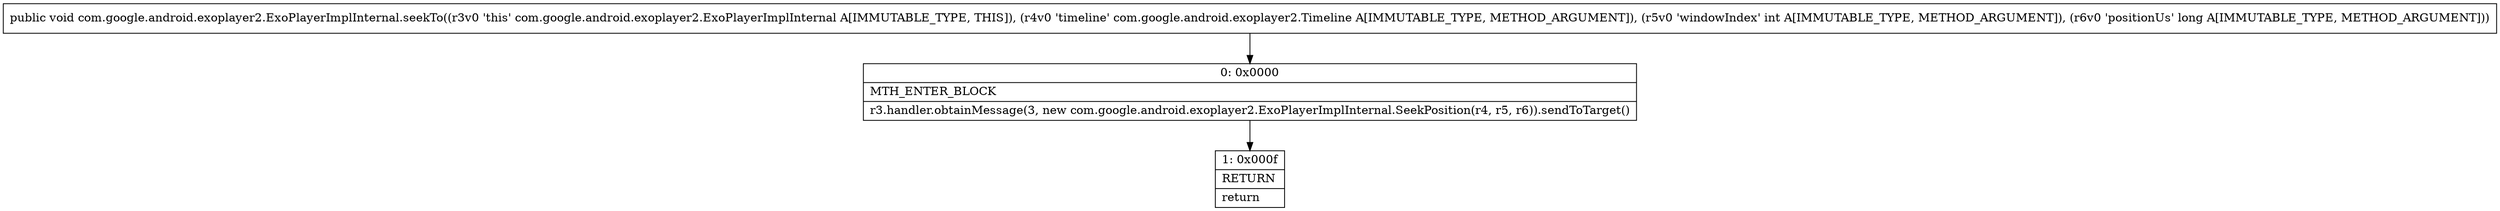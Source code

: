 digraph "CFG forcom.google.android.exoplayer2.ExoPlayerImplInternal.seekTo(Lcom\/google\/android\/exoplayer2\/Timeline;IJ)V" {
Node_0 [shape=record,label="{0\:\ 0x0000|MTH_ENTER_BLOCK\l|r3.handler.obtainMessage(3, new com.google.android.exoplayer2.ExoPlayerImplInternal.SeekPosition(r4, r5, r6)).sendToTarget()\l}"];
Node_1 [shape=record,label="{1\:\ 0x000f|RETURN\l|return\l}"];
MethodNode[shape=record,label="{public void com.google.android.exoplayer2.ExoPlayerImplInternal.seekTo((r3v0 'this' com.google.android.exoplayer2.ExoPlayerImplInternal A[IMMUTABLE_TYPE, THIS]), (r4v0 'timeline' com.google.android.exoplayer2.Timeline A[IMMUTABLE_TYPE, METHOD_ARGUMENT]), (r5v0 'windowIndex' int A[IMMUTABLE_TYPE, METHOD_ARGUMENT]), (r6v0 'positionUs' long A[IMMUTABLE_TYPE, METHOD_ARGUMENT])) }"];
MethodNode -> Node_0;
Node_0 -> Node_1;
}

